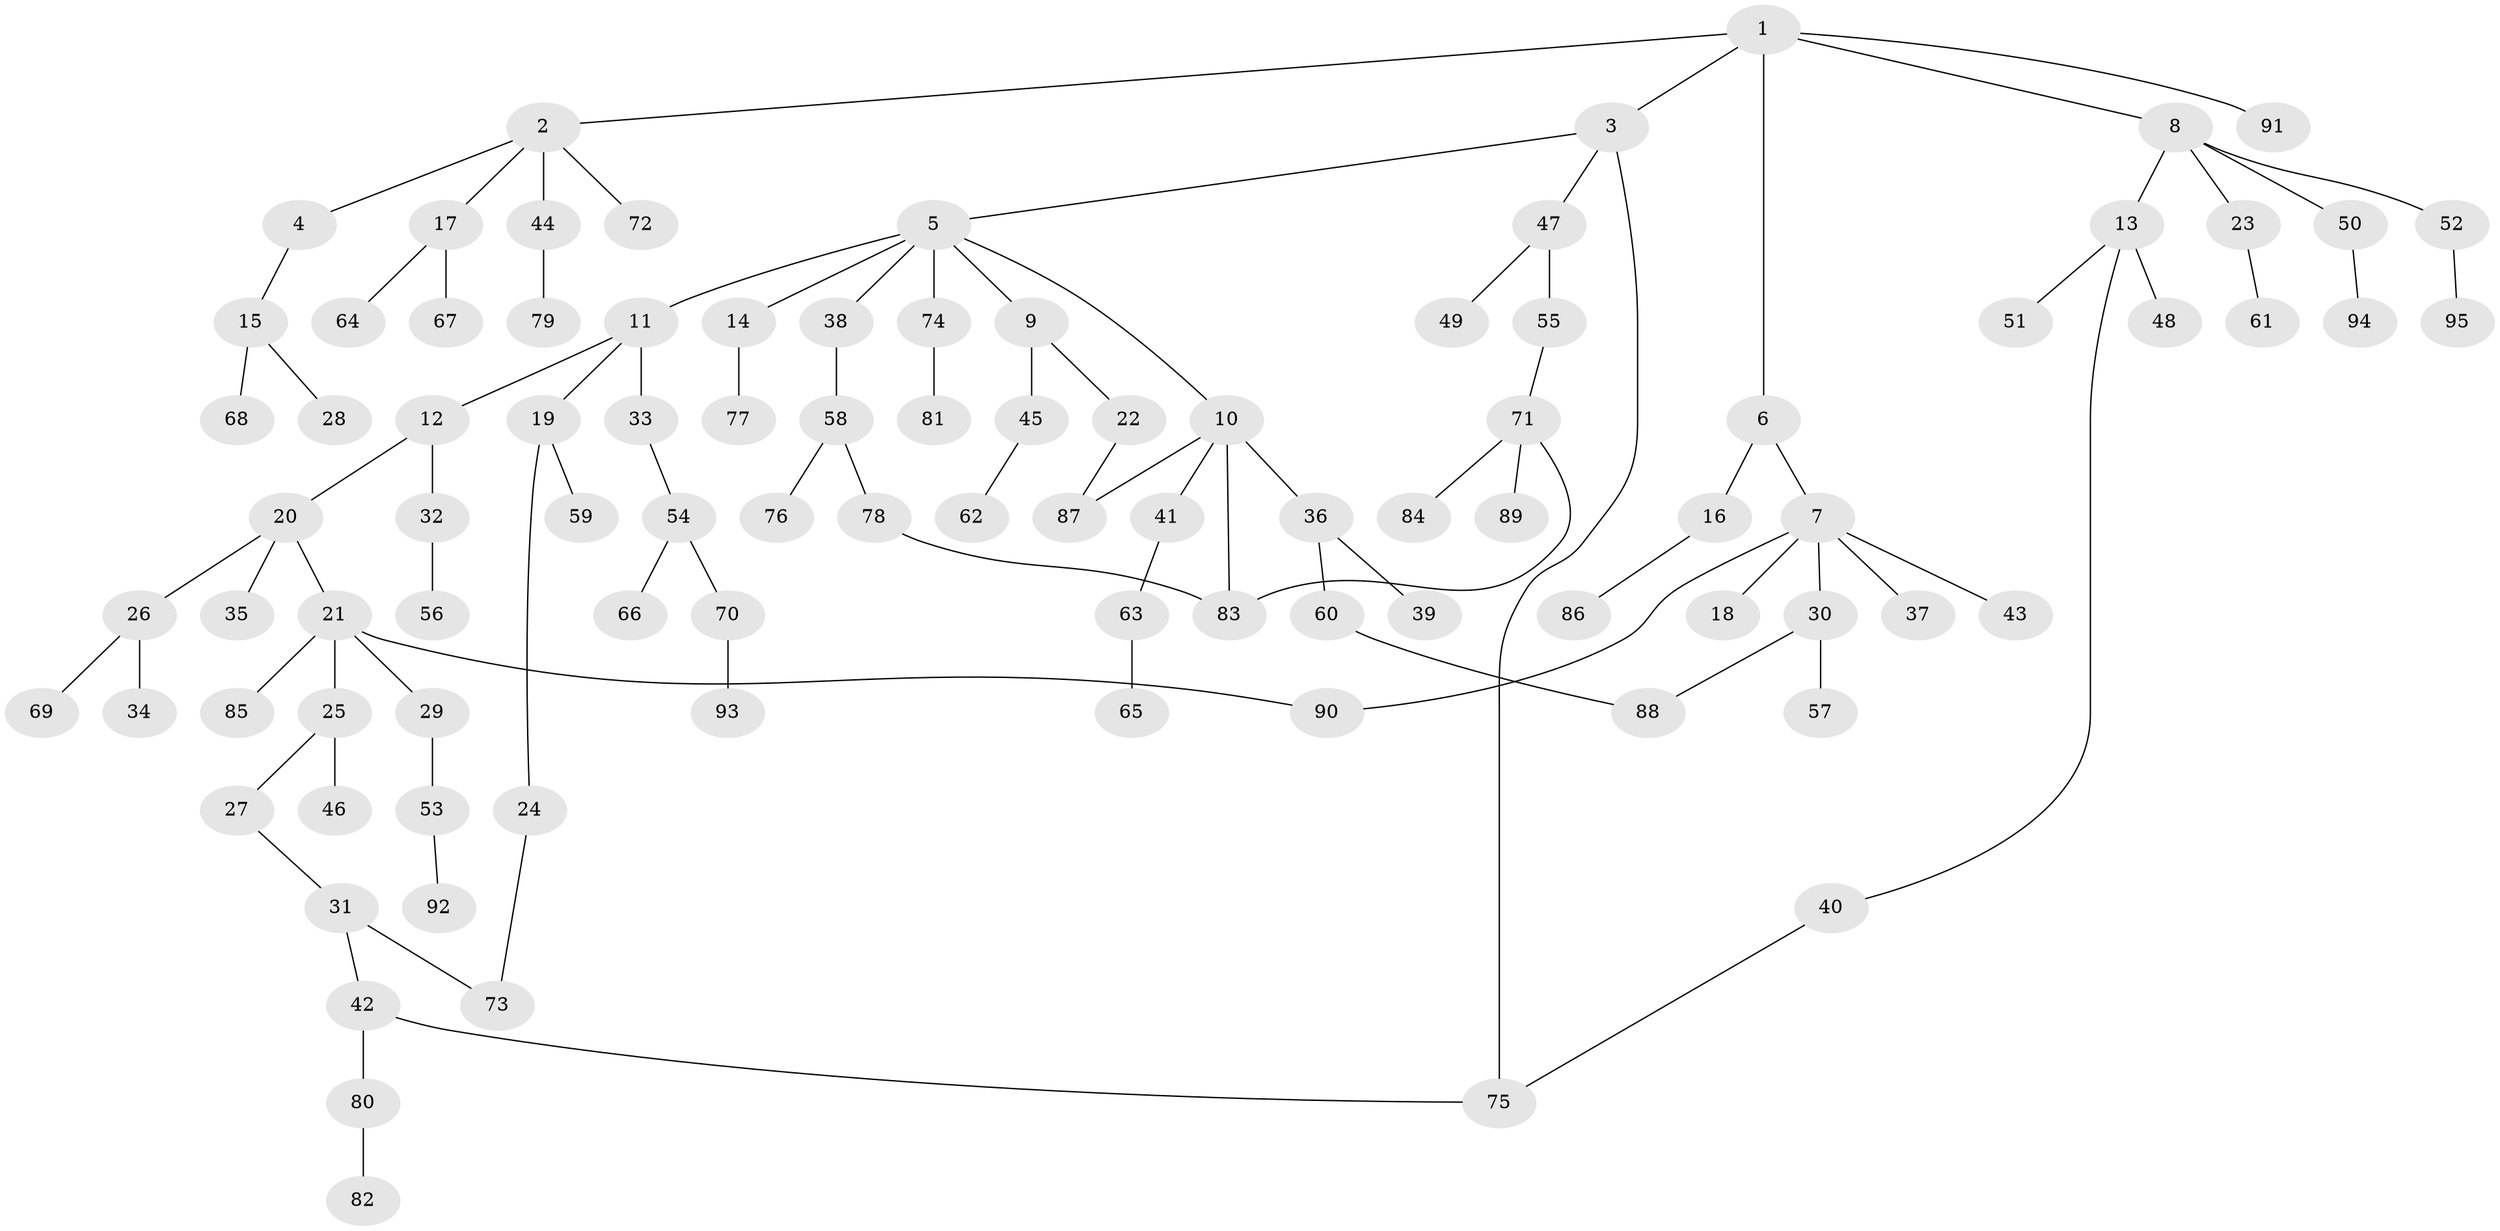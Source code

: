 // Generated by graph-tools (version 1.1) at 2025/00/03/09/25 03:00:58]
// undirected, 95 vertices, 102 edges
graph export_dot {
graph [start="1"]
  node [color=gray90,style=filled];
  1;
  2;
  3;
  4;
  5;
  6;
  7;
  8;
  9;
  10;
  11;
  12;
  13;
  14;
  15;
  16;
  17;
  18;
  19;
  20;
  21;
  22;
  23;
  24;
  25;
  26;
  27;
  28;
  29;
  30;
  31;
  32;
  33;
  34;
  35;
  36;
  37;
  38;
  39;
  40;
  41;
  42;
  43;
  44;
  45;
  46;
  47;
  48;
  49;
  50;
  51;
  52;
  53;
  54;
  55;
  56;
  57;
  58;
  59;
  60;
  61;
  62;
  63;
  64;
  65;
  66;
  67;
  68;
  69;
  70;
  71;
  72;
  73;
  74;
  75;
  76;
  77;
  78;
  79;
  80;
  81;
  82;
  83;
  84;
  85;
  86;
  87;
  88;
  89;
  90;
  91;
  92;
  93;
  94;
  95;
  1 -- 2;
  1 -- 3;
  1 -- 6;
  1 -- 8;
  1 -- 91;
  2 -- 4;
  2 -- 17;
  2 -- 44;
  2 -- 72;
  3 -- 5;
  3 -- 47;
  3 -- 75;
  4 -- 15;
  5 -- 9;
  5 -- 10;
  5 -- 11;
  5 -- 14;
  5 -- 38;
  5 -- 74;
  6 -- 7;
  6 -- 16;
  7 -- 18;
  7 -- 30;
  7 -- 37;
  7 -- 43;
  7 -- 90;
  8 -- 13;
  8 -- 23;
  8 -- 50;
  8 -- 52;
  9 -- 22;
  9 -- 45;
  10 -- 36;
  10 -- 41;
  10 -- 83;
  10 -- 87;
  11 -- 12;
  11 -- 19;
  11 -- 33;
  12 -- 20;
  12 -- 32;
  13 -- 40;
  13 -- 48;
  13 -- 51;
  14 -- 77;
  15 -- 28;
  15 -- 68;
  16 -- 86;
  17 -- 64;
  17 -- 67;
  19 -- 24;
  19 -- 59;
  20 -- 21;
  20 -- 26;
  20 -- 35;
  21 -- 25;
  21 -- 29;
  21 -- 85;
  21 -- 90;
  22 -- 87;
  23 -- 61;
  24 -- 73;
  25 -- 27;
  25 -- 46;
  26 -- 34;
  26 -- 69;
  27 -- 31;
  29 -- 53;
  30 -- 57;
  30 -- 88;
  31 -- 42;
  31 -- 73;
  32 -- 56;
  33 -- 54;
  36 -- 39;
  36 -- 60;
  38 -- 58;
  40 -- 75;
  41 -- 63;
  42 -- 80;
  42 -- 75;
  44 -- 79;
  45 -- 62;
  47 -- 49;
  47 -- 55;
  50 -- 94;
  52 -- 95;
  53 -- 92;
  54 -- 66;
  54 -- 70;
  55 -- 71;
  58 -- 76;
  58 -- 78;
  60 -- 88;
  63 -- 65;
  70 -- 93;
  71 -- 83;
  71 -- 84;
  71 -- 89;
  74 -- 81;
  78 -- 83;
  80 -- 82;
}
